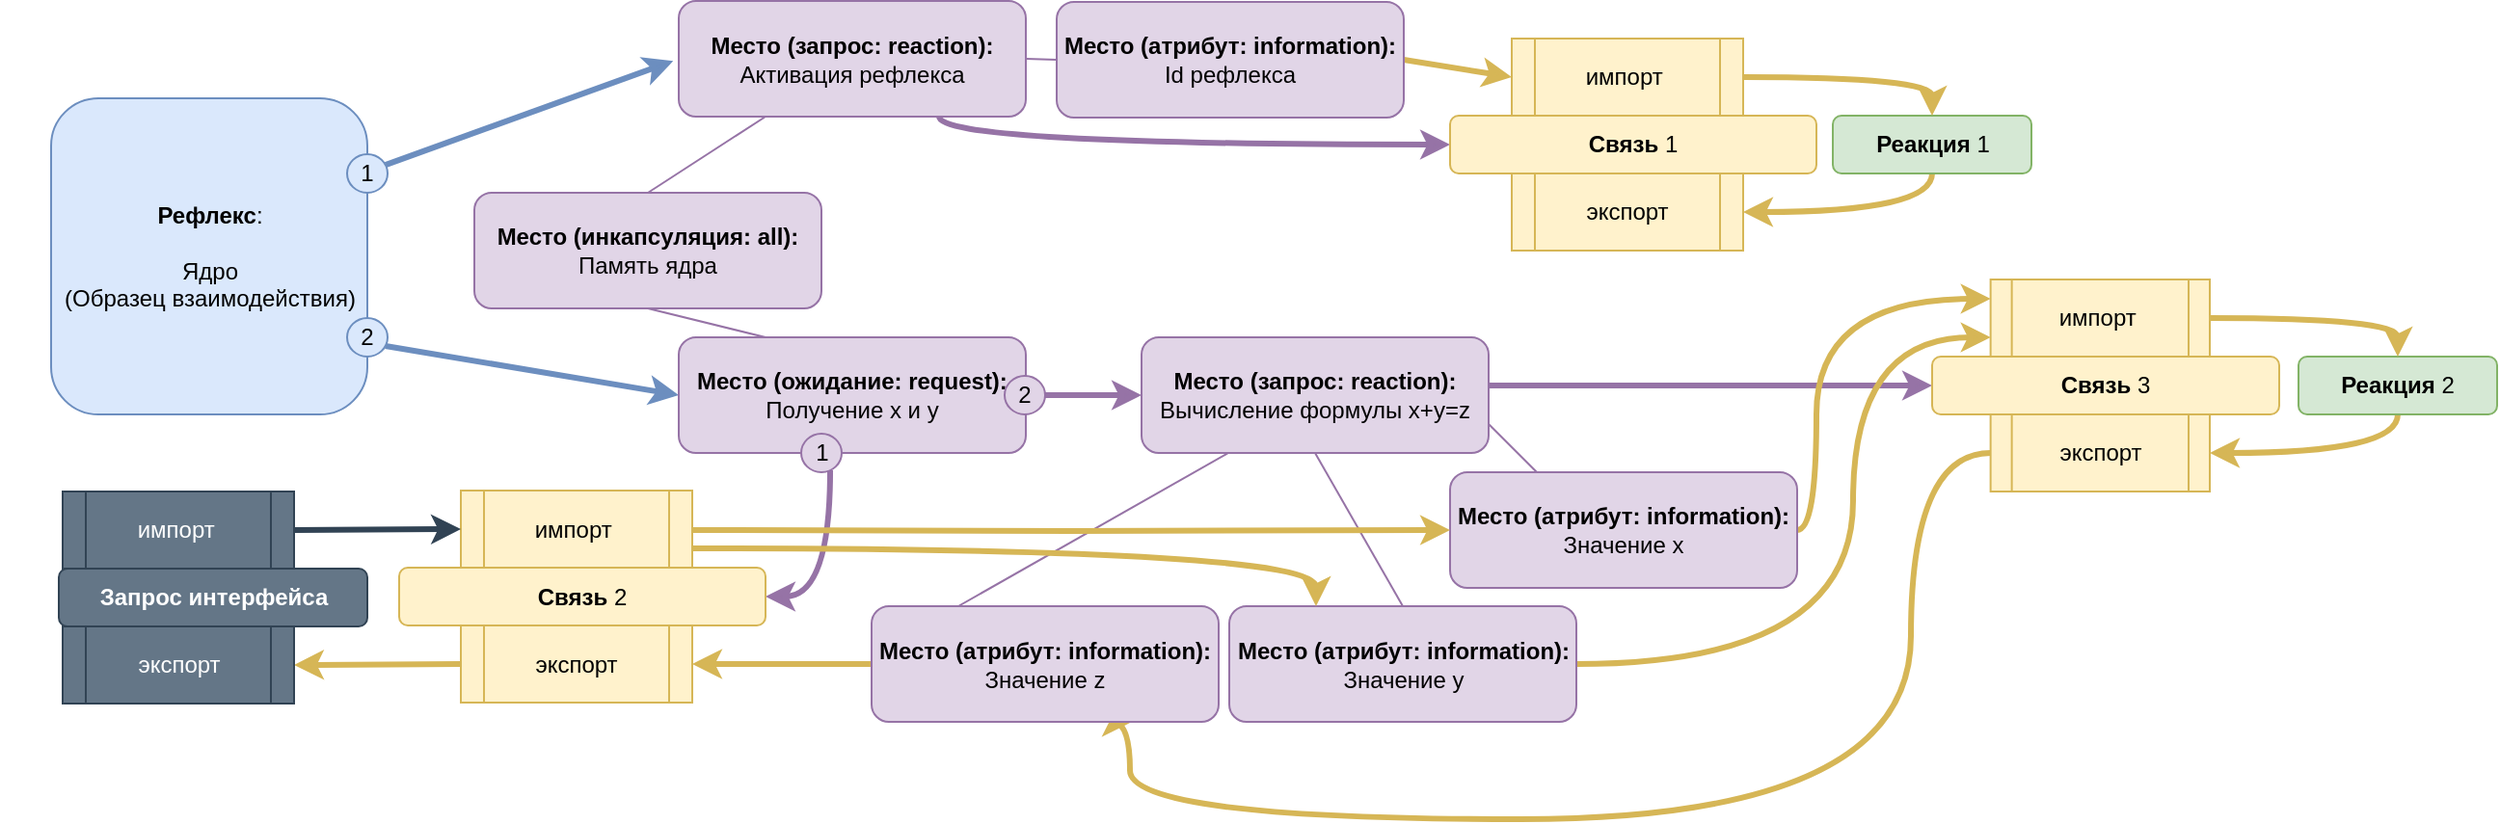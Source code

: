 <mxfile version="12.4.8" type="device"><diagram id="IWoDQz7ktISckmcvzvKT" name="Page-1"><mxGraphModel dx="1364" dy="454" grid="1" gridSize="10" guides="1" tooltips="1" connect="1" arrows="1" fold="1" page="1" pageScale="1" pageWidth="291" pageHeight="413" math="0" shadow="0"><root><mxCell id="0"/><mxCell id="1" parent="0"/><mxCell id="jNdQBvtchNghNJWm35QC-31" style="rounded=0;orthogonalLoop=1;jettySize=auto;html=1;entryX=0;entryY=0.5;entryDx=0;entryDy=0;fillColor=#dae8fc;strokeColor=#6c8ebf;strokeWidth=3;exitX=1;exitY=0.75;exitDx=0;exitDy=0;" parent="1" source="jNdQBvtchNghNJWm35QC-89" target="jNdQBvtchNghNJWm35QC-30" edge="1"><mxGeometry relative="1" as="geometry"><mxPoint x="-46" y="350" as="sourcePoint"/></mxGeometry></mxCell><mxCell id="jNdQBvtchNghNJWm35QC-1" value="&lt;b&gt;Рефлекс&lt;/b&gt;:&lt;br&gt;&lt;br&gt;&lt;table&gt;&lt;/table&gt;Ядро&lt;br&gt;(Образец взаимодействия)&lt;table&gt;&lt;/table&gt;" style="whiteSpace=wrap;html=1;aspect=fixed;fillColor=#dae8fc;strokeColor=#6c8ebf;align=center;gradientColor=none;shadow=0;comic=0;glass=0;rounded=1;" parent="1" vertex="1"><mxGeometry x="-265.5" y="196" width="164" height="164" as="geometry"/></mxCell><mxCell id="jNdQBvtchNghNJWm35QC-36" style="edgeStyle=orthogonalEdgeStyle;rounded=0;orthogonalLoop=1;jettySize=auto;html=1;entryX=0;entryY=0.5;entryDx=0;entryDy=0;fillColor=#e1d5e7;strokeColor=#9673a6;strokeWidth=3;exitX=0.75;exitY=1;exitDx=0;exitDy=0;curved=1;" parent="1" source="jNdQBvtchNghNJWm35QC-2" target="jNdQBvtchNghNJWm35QC-19" edge="1"><mxGeometry relative="1" as="geometry"><mxPoint x="210" y="220" as="sourcePoint"/><Array as="points"><mxPoint x="195" y="220"/></Array></mxGeometry></mxCell><mxCell id="jNdQBvtchNghNJWm35QC-2" value="&lt;b&gt;Место (запрос: reaction):&lt;/b&gt;&lt;br&gt;Активация рефлекса" style="rounded=1;whiteSpace=wrap;html=1;fillColor=#e1d5e7;strokeColor=#9673a6;" parent="1" vertex="1"><mxGeometry x="60" y="145.5" width="180" height="60" as="geometry"/></mxCell><mxCell id="jNdQBvtchNghNJWm35QC-11" value="" style="endArrow=classic;html=1;exitX=1;exitY=0.25;exitDx=0;exitDy=0;entryX=-0.016;entryY=0.519;entryDx=0;entryDy=0;entryPerimeter=0;fillColor=#dae8fc;strokeColor=#6c8ebf;strokeWidth=3;" parent="1" source="jNdQBvtchNghNJWm35QC-85" target="jNdQBvtchNghNJWm35QC-2" edge="1"><mxGeometry width="50" height="50" relative="1" as="geometry"><mxPoint x="140" y="175" as="sourcePoint"/><mxPoint x="70" y="220" as="targetPoint"/></mxGeometry></mxCell><mxCell id="jNdQBvtchNghNJWm35QC-23" style="rounded=0;orthogonalLoop=1;jettySize=auto;html=1;exitX=1;exitY=0.5;exitDx=0;exitDy=0;entryX=0;entryY=0.5;entryDx=0;entryDy=0;fillColor=#fff2cc;strokeColor=#d6b656;strokeWidth=3;" parent="1" source="jNdQBvtchNghNJWm35QC-14" target="jNdQBvtchNghNJWm35QC-20" edge="1"><mxGeometry relative="1" as="geometry"/></mxCell><mxCell id="jNdQBvtchNghNJWm35QC-14" value="&lt;b&gt;Место (атрибут: information):&lt;/b&gt;&lt;br&gt;Id рефлекса" style="rounded=1;whiteSpace=wrap;html=1;fillColor=#e1d5e7;strokeColor=#9673a6;" parent="1" vertex="1"><mxGeometry x="256" y="146" width="180" height="60" as="geometry"/></mxCell><mxCell id="jNdQBvtchNghNJWm35QC-15" value="" style="endArrow=none;html=1;exitX=1;exitY=0.5;exitDx=0;exitDy=0;fillColor=#e1d5e7;strokeColor=#9673a6;entryX=0;entryY=0.5;entryDx=0;entryDy=0;" parent="1" source="jNdQBvtchNghNJWm35QC-2" target="jNdQBvtchNghNJWm35QC-14" edge="1"><mxGeometry width="50" height="50" relative="1" as="geometry"><mxPoint x="20" y="340" as="sourcePoint"/><mxPoint x="290" y="180" as="targetPoint"/></mxGeometry></mxCell><mxCell id="jNdQBvtchNghNJWm35QC-17" value="&lt;b&gt;Место (инкапсуляция: all):&lt;/b&gt;&lt;br&gt;Память ядра" style="rounded=1;whiteSpace=wrap;html=1;fillColor=#e1d5e7;strokeColor=#9673a6;gradientColor=none;" parent="1" vertex="1"><mxGeometry x="-46" y="245" width="180" height="60" as="geometry"/></mxCell><mxCell id="jNdQBvtchNghNJWm35QC-18" value="" style="endArrow=none;html=1;entryX=0.5;entryY=0;entryDx=0;entryDy=0;exitX=0.25;exitY=1;exitDx=0;exitDy=0;fillColor=#e1d5e7;strokeColor=#9673a6;" parent="1" source="jNdQBvtchNghNJWm35QC-2" target="jNdQBvtchNghNJWm35QC-17" edge="1"><mxGeometry width="50" height="50" relative="1" as="geometry"><mxPoint x="-90" y="400" as="sourcePoint"/><mxPoint x="-40" y="350" as="targetPoint"/></mxGeometry></mxCell><mxCell id="jNdQBvtchNghNJWm35QC-22" value="" style="group;rounded=0;" parent="1" vertex="1" connectable="0"><mxGeometry x="460" y="165" width="190" height="110" as="geometry"/></mxCell><mxCell id="jNdQBvtchNghNJWm35QC-19" value="&lt;b&gt;Связь&lt;/b&gt; 1" style="rounded=1;whiteSpace=wrap;html=1;fillColor=#fff2cc;strokeColor=#d6b656;" parent="jNdQBvtchNghNJWm35QC-22" vertex="1"><mxGeometry y="40" width="190" height="30" as="geometry"/></mxCell><mxCell id="jNdQBvtchNghNJWm35QC-20" value="импорт&amp;nbsp;" style="shape=process;whiteSpace=wrap;html=1;backgroundOutline=1;fillColor=#fff2cc;strokeColor=#d6b656;align=center;" parent="jNdQBvtchNghNJWm35QC-22" vertex="1"><mxGeometry x="32" width="120" height="40" as="geometry"/></mxCell><mxCell id="jNdQBvtchNghNJWm35QC-21" value="экспорт" style="shape=process;whiteSpace=wrap;html=1;backgroundOutline=1;fillColor=#fff2cc;strokeColor=#d6b656;" parent="jNdQBvtchNghNJWm35QC-22" vertex="1"><mxGeometry x="32" y="70" width="120" height="40" as="geometry"/></mxCell><mxCell id="jNdQBvtchNghNJWm35QC-28" style="rounded=0;orthogonalLoop=1;jettySize=auto;html=1;exitX=0.5;exitY=1;exitDx=0;exitDy=0;entryX=1;entryY=0.5;entryDx=0;entryDy=0;fillColor=#fff2cc;strokeColor=#d6b656;strokeWidth=3;edgeStyle=orthogonalEdgeStyle;curved=1;" parent="1" source="jNdQBvtchNghNJWm35QC-25" target="jNdQBvtchNghNJWm35QC-21" edge="1"><mxGeometry relative="1" as="geometry"/></mxCell><mxCell id="jNdQBvtchNghNJWm35QC-25" value="&lt;b&gt;Реакция&lt;/b&gt; 1" style="rounded=1;whiteSpace=wrap;html=1;fillColor=#d5e8d4;strokeColor=#82b366;" parent="1" vertex="1"><mxGeometry x="658.5" y="205" width="103" height="30" as="geometry"/></mxCell><mxCell id="jNdQBvtchNghNJWm35QC-26" style="edgeStyle=orthogonalEdgeStyle;rounded=0;orthogonalLoop=1;jettySize=auto;html=1;exitX=1;exitY=0.5;exitDx=0;exitDy=0;entryX=0.5;entryY=0;entryDx=0;entryDy=0;fillColor=#fff2cc;strokeColor=#d6b656;strokeWidth=3;curved=1;" parent="1" source="jNdQBvtchNghNJWm35QC-20" target="jNdQBvtchNghNJWm35QC-25" edge="1"><mxGeometry relative="1" as="geometry"/></mxCell><mxCell id="jNdQBvtchNghNJWm35QC-42" style="edgeStyle=orthogonalEdgeStyle;rounded=0;orthogonalLoop=1;jettySize=auto;html=1;exitX=0.75;exitY=1;exitDx=0;exitDy=0;entryX=1;entryY=0.5;entryDx=0;entryDy=0;fillColor=#e1d5e7;strokeColor=#9673a6;strokeWidth=3;curved=1;" parent="1" source="jNdQBvtchNghNJWm35QC-92" target="jNdQBvtchNghNJWm35QC-33" edge="1"><mxGeometry relative="1" as="geometry"/></mxCell><object label="" id="jNdQBvtchNghNJWm35QC-45"><mxCell style="edgeStyle=orthogonalEdgeStyle;rounded=0;orthogonalLoop=1;jettySize=auto;html=1;exitX=1;exitY=0.5;exitDx=0;exitDy=0;entryX=0;entryY=0.5;entryDx=0;entryDy=0;fillColor=#e1d5e7;strokeColor=#9673a6;strokeWidth=3;" parent="1" source="jNdQBvtchNghNJWm35QC-30" target="jNdQBvtchNghNJWm35QC-44" edge="1"><mxGeometry relative="1" as="geometry"><Array as="points"><mxPoint x="280" y="350"/></Array></mxGeometry></mxCell></object><mxCell id="jNdQBvtchNghNJWm35QC-30" value="&lt;b&gt;Место (ожидание: request):&lt;/b&gt;&lt;br&gt;Получение x и y" style="rounded=1;whiteSpace=wrap;html=1;fillColor=#e1d5e7;strokeColor=#9673a6;gradientColor=none;" parent="1" vertex="1"><mxGeometry x="60" y="320" width="180" height="60" as="geometry"/></mxCell><mxCell id="jNdQBvtchNghNJWm35QC-32" value="" style="group" parent="1" vertex="1" connectable="0"><mxGeometry x="-85" y="399.5" width="190" height="110" as="geometry"/></mxCell><mxCell id="jNdQBvtchNghNJWm35QC-33" value="&lt;b&gt;Связь&lt;/b&gt;&amp;nbsp;2" style="rounded=1;whiteSpace=wrap;html=1;fillColor=#fff2cc;strokeColor=#d6b656;" parent="jNdQBvtchNghNJWm35QC-32" vertex="1"><mxGeometry y="40" width="190" height="30" as="geometry"/></mxCell><mxCell id="jNdQBvtchNghNJWm35QC-34" value="импорт&amp;nbsp;" style="shape=process;whiteSpace=wrap;html=1;backgroundOutline=1;fillColor=#fff2cc;strokeColor=#d6b656;align=center;" parent="jNdQBvtchNghNJWm35QC-32" vertex="1"><mxGeometry x="32" width="120" height="40" as="geometry"/></mxCell><mxCell id="jNdQBvtchNghNJWm35QC-35" value="экспорт" style="shape=process;whiteSpace=wrap;html=1;backgroundOutline=1;fillColor=#fff2cc;strokeColor=#d6b656;" parent="jNdQBvtchNghNJWm35QC-32" vertex="1"><mxGeometry x="32" y="70" width="120" height="40" as="geometry"/></mxCell><mxCell id="jNdQBvtchNghNJWm35QC-39" value="" style="endArrow=none;html=1;entryX=0.5;entryY=1;entryDx=0;entryDy=0;exitX=0.25;exitY=0;exitDx=0;exitDy=0;fillColor=#e1d5e7;strokeColor=#9673a6;" parent="1" source="jNdQBvtchNghNJWm35QC-30" target="jNdQBvtchNghNJWm35QC-17" edge="1"><mxGeometry width="50" height="50" relative="1" as="geometry"><mxPoint x="-150" y="540" as="sourcePoint"/><mxPoint x="-100" y="490" as="targetPoint"/></mxGeometry></mxCell><mxCell id="jNdQBvtchNghNJWm35QC-58" style="edgeStyle=orthogonalEdgeStyle;rounded=0;orthogonalLoop=1;jettySize=auto;html=1;exitX=1;exitY=0.5;exitDx=0;exitDy=0;entryX=0;entryY=0.5;entryDx=0;entryDy=0;fillColor=#e1d5e7;strokeColor=#9673a6;strokeWidth=3;" parent="1" source="jNdQBvtchNghNJWm35QC-44" target="jNdQBvtchNghNJWm35QC-55" edge="1"><mxGeometry relative="1" as="geometry"><Array as="points"><mxPoint x="460" y="345"/></Array></mxGeometry></mxCell><mxCell id="jNdQBvtchNghNJWm35QC-59" style="edgeStyle=orthogonalEdgeStyle;rounded=0;orthogonalLoop=1;jettySize=auto;html=1;exitX=1;exitY=0.5;exitDx=0;exitDy=0;entryX=0;entryY=0.25;entryDx=0;entryDy=0;fillColor=#fff2cc;strokeColor=#d6b656;strokeWidth=3;curved=1;" parent="1" source="jNdQBvtchNghNJWm35QC-46" target="jNdQBvtchNghNJWm35QC-56" edge="1"><mxGeometry relative="1" as="geometry"><Array as="points"><mxPoint x="650" y="420"/><mxPoint x="650" y="300"/></Array></mxGeometry></mxCell><mxCell id="jNdQBvtchNghNJWm35QC-46" value="&lt;b&gt;Место (атрибут: information):&lt;/b&gt;&lt;br&gt;Значение x" style="rounded=1;whiteSpace=wrap;html=1;fillColor=#e1d5e7;strokeColor=#9673a6;" parent="1" vertex="1"><mxGeometry x="460" y="390" width="180" height="60" as="geometry"/></mxCell><mxCell id="jNdQBvtchNghNJWm35QC-60" style="edgeStyle=orthogonalEdgeStyle;rounded=0;orthogonalLoop=1;jettySize=auto;html=1;exitX=1;exitY=0.5;exitDx=0;exitDy=0;entryX=0;entryY=0.75;entryDx=0;entryDy=0;fillColor=#fff2cc;strokeColor=#d6b656;strokeWidth=3;curved=1;" parent="1" source="jNdQBvtchNghNJWm35QC-47" target="jNdQBvtchNghNJWm35QC-56" edge="1"><mxGeometry relative="1" as="geometry"><Array as="points"><mxPoint x="669" y="489"/><mxPoint x="669" y="320"/></Array></mxGeometry></mxCell><mxCell id="jNdQBvtchNghNJWm35QC-47" value="&lt;b&gt;Место (атрибут: information):&lt;/b&gt;&lt;br&gt;Значение y" style="rounded=1;whiteSpace=wrap;html=1;fillColor=#e1d5e7;strokeColor=#9673a6;" parent="1" vertex="1"><mxGeometry x="345.5" y="459.5" width="180" height="60" as="geometry"/></mxCell><mxCell id="jNdQBvtchNghNJWm35QC-65" style="edgeStyle=orthogonalEdgeStyle;rounded=0;orthogonalLoop=1;jettySize=auto;html=1;exitX=0;exitY=0.5;exitDx=0;exitDy=0;entryX=1;entryY=0.5;entryDx=0;entryDy=0;fillColor=#fff2cc;strokeColor=#d6b656;strokeWidth=3;" parent="1" source="jNdQBvtchNghNJWm35QC-48" target="jNdQBvtchNghNJWm35QC-35" edge="1"><mxGeometry relative="1" as="geometry"/></mxCell><mxCell id="jNdQBvtchNghNJWm35QC-49" value="" style="endArrow=none;html=1;entryX=0.25;entryY=1;entryDx=0;entryDy=0;exitX=0.25;exitY=0;exitDx=0;exitDy=0;fillColor=#e1d5e7;strokeColor=#9673a6;" parent="1" source="jNdQBvtchNghNJWm35QC-48" target="jNdQBvtchNghNJWm35QC-44" edge="1"><mxGeometry width="50" height="50" relative="1" as="geometry"><mxPoint x="-150" y="780" as="sourcePoint"/><mxPoint x="-100" y="730" as="targetPoint"/></mxGeometry></mxCell><mxCell id="jNdQBvtchNghNJWm35QC-50" value="" style="endArrow=none;html=1;entryX=0.5;entryY=1;entryDx=0;entryDy=0;exitX=0.5;exitY=0;exitDx=0;exitDy=0;fillColor=#e1d5e7;strokeColor=#9673a6;" parent="1" source="jNdQBvtchNghNJWm35QC-47" target="jNdQBvtchNghNJWm35QC-44" edge="1"><mxGeometry width="50" height="50" relative="1" as="geometry"><mxPoint x="-150" y="780" as="sourcePoint"/><mxPoint x="-100" y="730" as="targetPoint"/></mxGeometry></mxCell><mxCell id="jNdQBvtchNghNJWm35QC-52" style="edgeStyle=orthogonalEdgeStyle;rounded=0;orthogonalLoop=1;jettySize=auto;html=1;fillColor=#fff2cc;strokeColor=#d6b656;strokeWidth=3;" parent="1" target="jNdQBvtchNghNJWm35QC-46" edge="1"><mxGeometry relative="1" as="geometry"><mxPoint x="67" y="420" as="sourcePoint"/></mxGeometry></mxCell><mxCell id="jNdQBvtchNghNJWm35QC-53" style="edgeStyle=orthogonalEdgeStyle;rounded=0;orthogonalLoop=1;jettySize=auto;html=1;exitX=1;exitY=0.75;exitDx=0;exitDy=0;entryX=0.25;entryY=0;entryDx=0;entryDy=0;fillColor=#fff2cc;strokeColor=#d6b656;strokeWidth=3;curved=1;" parent="1" source="jNdQBvtchNghNJWm35QC-34" target="jNdQBvtchNghNJWm35QC-47" edge="1"><mxGeometry relative="1" as="geometry"><Array as="points"><mxPoint x="390" y="429"/></Array></mxGeometry></mxCell><mxCell id="jNdQBvtchNghNJWm35QC-54" value="" style="group;rounded=1;" parent="1" vertex="1" connectable="0"><mxGeometry x="710" y="290" width="180" height="110" as="geometry"/></mxCell><mxCell id="jNdQBvtchNghNJWm35QC-55" value="&lt;b&gt;Связь&lt;/b&gt;&amp;nbsp;3" style="rounded=1;whiteSpace=wrap;html=1;fillColor=#fff2cc;strokeColor=#d6b656;" parent="jNdQBvtchNghNJWm35QC-54" vertex="1"><mxGeometry y="40" width="180" height="30" as="geometry"/></mxCell><mxCell id="jNdQBvtchNghNJWm35QC-56" value="импорт&amp;nbsp;" style="shape=process;whiteSpace=wrap;html=1;backgroundOutline=1;fillColor=#fff2cc;strokeColor=#d6b656;align=center;" parent="jNdQBvtchNghNJWm35QC-54" vertex="1"><mxGeometry x="30.316" width="113.684" height="40" as="geometry"/></mxCell><mxCell id="jNdQBvtchNghNJWm35QC-57" value="экспорт" style="shape=process;whiteSpace=wrap;html=1;backgroundOutline=1;fillColor=#fff2cc;strokeColor=#d6b656;" parent="jNdQBvtchNghNJWm35QC-54" vertex="1"><mxGeometry x="30.316" y="70" width="113.684" height="40" as="geometry"/></mxCell><mxCell id="jNdQBvtchNghNJWm35QC-63" style="rounded=0;orthogonalLoop=1;jettySize=auto;html=1;exitX=0.5;exitY=1;exitDx=0;exitDy=0;entryX=1;entryY=0.5;entryDx=0;entryDy=0;fillColor=#fff2cc;strokeColor=#d6b656;strokeWidth=3;edgeStyle=orthogonalEdgeStyle;curved=1;" parent="1" source="jNdQBvtchNghNJWm35QC-61" target="jNdQBvtchNghNJWm35QC-57" edge="1"><mxGeometry relative="1" as="geometry"/></mxCell><mxCell id="jNdQBvtchNghNJWm35QC-61" value="&lt;b&gt;Реакция&lt;/b&gt;&amp;nbsp;2" style="rounded=1;whiteSpace=wrap;html=1;fillColor=#d5e8d4;strokeColor=#82b366;" parent="1" vertex="1"><mxGeometry x="900" y="330" width="103" height="30" as="geometry"/></mxCell><mxCell id="jNdQBvtchNghNJWm35QC-62" style="edgeStyle=orthogonalEdgeStyle;rounded=0;orthogonalLoop=1;jettySize=auto;html=1;exitX=1;exitY=0.5;exitDx=0;exitDy=0;entryX=0.5;entryY=0;entryDx=0;entryDy=0;fillColor=#fff2cc;strokeColor=#d6b656;strokeWidth=3;curved=1;" parent="1" source="jNdQBvtchNghNJWm35QC-56" target="jNdQBvtchNghNJWm35QC-61" edge="1"><mxGeometry relative="1" as="geometry"/></mxCell><mxCell id="jNdQBvtchNghNJWm35QC-64" style="edgeStyle=orthogonalEdgeStyle;rounded=0;orthogonalLoop=1;jettySize=auto;html=1;exitX=0;exitY=0.5;exitDx=0;exitDy=0;entryX=0.75;entryY=1;entryDx=0;entryDy=0;fillColor=#fff2cc;strokeColor=#d6b656;strokeWidth=3;curved=1;" parent="1" source="jNdQBvtchNghNJWm35QC-57" target="jNdQBvtchNghNJWm35QC-48" edge="1"><mxGeometry relative="1" as="geometry"><Array as="points"><mxPoint x="699" y="380"/><mxPoint x="699" y="570"/><mxPoint x="294" y="570"/></Array></mxGeometry></mxCell><mxCell id="jNdQBvtchNghNJWm35QC-44" value="&lt;b&gt;Место (запрос: reaction):&lt;/b&gt;&lt;br&gt;Вычисление формулы x+y=z" style="rounded=1;whiteSpace=wrap;html=1;fillColor=#e1d5e7;strokeColor=#9673a6;" parent="1" vertex="1"><mxGeometry x="300" y="320" width="180" height="60" as="geometry"/></mxCell><mxCell id="jNdQBvtchNghNJWm35QC-74" style="rounded=0;orthogonalLoop=1;jettySize=auto;html=1;exitX=1;exitY=0.5;exitDx=0;exitDy=0;entryX=0;entryY=0.5;entryDx=0;entryDy=0;fillColor=#647687;strokeColor=#314354;strokeWidth=3;" parent="1" source="jNdQBvtchNghNJWm35QC-99" target="jNdQBvtchNghNJWm35QC-34" edge="1"><mxGeometry relative="1" as="geometry"><mxPoint x="-169.667" y="445" as="sourcePoint"/></mxGeometry></mxCell><mxCell id="jNdQBvtchNghNJWm35QC-75" style="rounded=0;orthogonalLoop=1;jettySize=auto;html=1;exitX=0;exitY=0.5;exitDx=0;exitDy=0;fillColor=#fff2cc;strokeColor=#d6b656;strokeWidth=3;entryX=1;entryY=0.5;entryDx=0;entryDy=0;" parent="1" source="jNdQBvtchNghNJWm35QC-35" target="jNdQBvtchNghNJWm35QC-100" edge="1"><mxGeometry relative="1" as="geometry"><mxPoint x="-50" y="590" as="targetPoint"/></mxGeometry></mxCell><mxCell id="jNdQBvtchNghNJWm35QC-48" value="&lt;b&gt;Место (атрибут: information):&lt;/b&gt;&lt;br&gt;Значение z" style="rounded=1;whiteSpace=wrap;html=1;fillColor=#e1d5e7;strokeColor=#9673a6;" parent="1" vertex="1"><mxGeometry x="160" y="459.5" width="180" height="60" as="geometry"/></mxCell><mxCell id="jNdQBvtchNghNJWm35QC-79" value="" style="endArrow=none;html=1;entryX=1;entryY=0.75;entryDx=0;entryDy=0;exitX=0.25;exitY=0;exitDx=0;exitDy=0;fillColor=#e1d5e7;strokeColor=#9673a6;" parent="1" source="jNdQBvtchNghNJWm35QC-46" target="jNdQBvtchNghNJWm35QC-44" edge="1"><mxGeometry width="50" height="50" relative="1" as="geometry"><mxPoint x="-5" y="759" as="sourcePoint"/><mxPoint x="355" y="370" as="targetPoint"/></mxGeometry></mxCell><mxCell id="jNdQBvtchNghNJWm35QC-85" value="1" style="ellipse;whiteSpace=wrap;html=1;fillColor=#dae8fc;strokeColor=#6c8ebf;" parent="1" vertex="1"><mxGeometry x="-112" y="225" width="21" height="20" as="geometry"/></mxCell><mxCell id="jNdQBvtchNghNJWm35QC-90" value="2" style="ellipse;whiteSpace=wrap;html=1;fillColor=#e1d5e7;strokeColor=#9673a6;" parent="1" vertex="1"><mxGeometry x="229" y="340" width="21" height="20" as="geometry"/></mxCell><mxCell id="jNdQBvtchNghNJWm35QC-92" value="1" style="ellipse;whiteSpace=wrap;html=1;fillColor=#e1d5e7;strokeColor=#9673a6;" parent="1" vertex="1"><mxGeometry x="123.5" y="370" width="21" height="20" as="geometry"/></mxCell><mxCell id="jNdQBvtchNghNJWm35QC-97" value="" style="group" parent="1" vertex="1" connectable="0"><mxGeometry x="-291.5" y="400" width="190" height="110" as="geometry"/></mxCell><mxCell id="jNdQBvtchNghNJWm35QC-98" value="&lt;b&gt;Запрос интерфейса&lt;/b&gt;" style="rounded=1;whiteSpace=wrap;html=1;fillColor=#647687;strokeColor=#314354;fontColor=#ffffff;" parent="jNdQBvtchNghNJWm35QC-97" vertex="1"><mxGeometry x="30" y="40" width="160" height="30" as="geometry"/></mxCell><mxCell id="jNdQBvtchNghNJWm35QC-99" value="импорт&amp;nbsp;" style="shape=process;whiteSpace=wrap;html=1;backgroundOutline=1;fillColor=#647687;strokeColor=#314354;align=center;fontColor=#ffffff;" parent="jNdQBvtchNghNJWm35QC-97" vertex="1"><mxGeometry x="32" width="120" height="40" as="geometry"/></mxCell><mxCell id="jNdQBvtchNghNJWm35QC-100" value="экспорт" style="shape=process;whiteSpace=wrap;html=1;backgroundOutline=1;fillColor=#647687;strokeColor=#314354;fontColor=#ffffff;" parent="jNdQBvtchNghNJWm35QC-97" vertex="1"><mxGeometry x="32" y="70" width="120" height="40" as="geometry"/></mxCell><mxCell id="jNdQBvtchNghNJWm35QC-89" value="2" style="ellipse;whiteSpace=wrap;html=1;fillColor=#dae8fc;strokeColor=#6c8ebf;" parent="1" vertex="1"><mxGeometry x="-112" y="310" width="21" height="20" as="geometry"/></mxCell></root></mxGraphModel></diagram></mxfile>